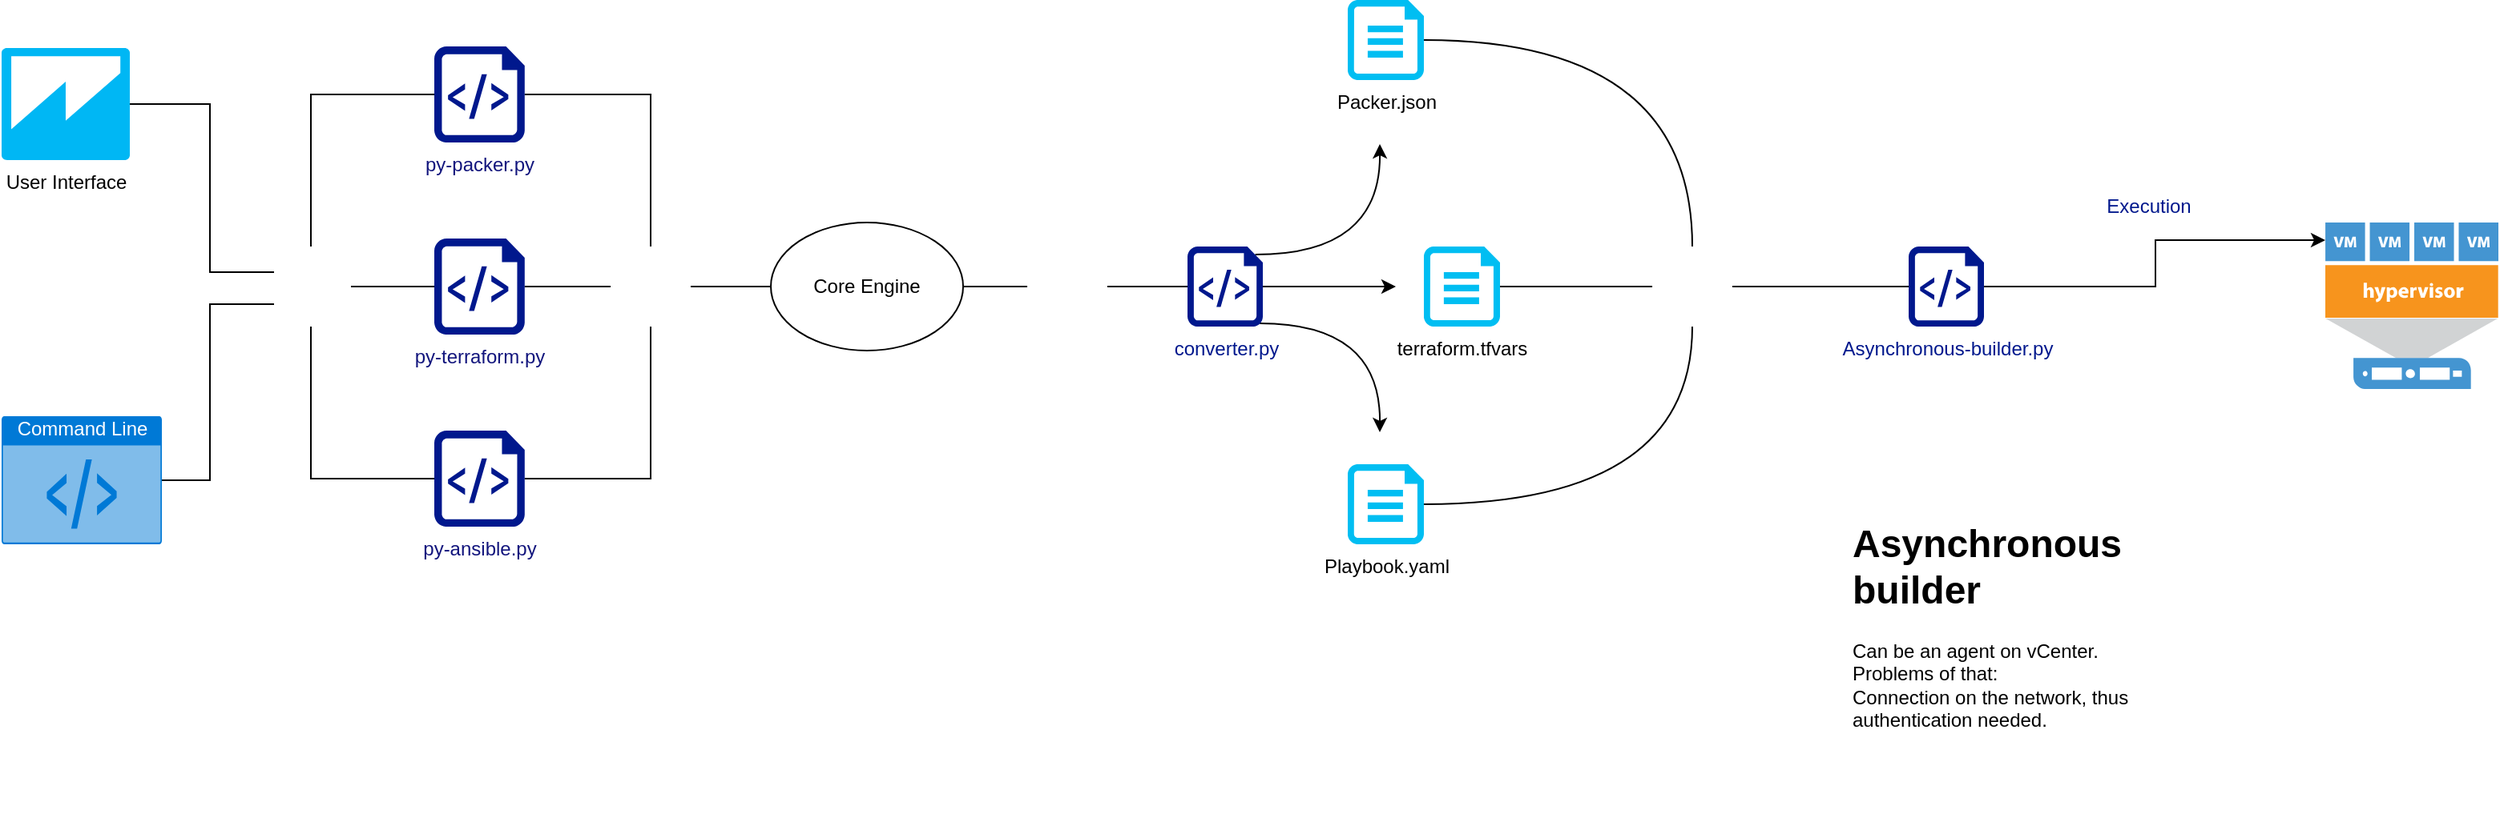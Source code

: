 <mxfile version="12.6.7" type="device"><diagram id="L0WAYH5a-k5SC-V-reeK" name="Page-1"><mxGraphModel dx="1636" dy="514" grid="1" gridSize="10" guides="1" tooltips="1" connect="1" arrows="1" fold="1" page="1" pageScale="1" pageWidth="850" pageHeight="1100" math="0" shadow="0"><root><mxCell id="0"/><mxCell id="1" parent="0"/><mxCell id="9YdbkgMg0vnncBdgc902-27" style="edgeStyle=orthogonalEdgeStyle;rounded=0;orthogonalLoop=1;jettySize=auto;html=1;exitX=1;exitY=0.5;exitDx=0;exitDy=0;entryX=0;entryY=0.5;entryDx=0;entryDy=0;endArrow=none;endFill=0;" edge="1" parent="1" source="9YdbkgMg0vnncBdgc902-1" target="9YdbkgMg0vnncBdgc902-26"><mxGeometry relative="1" as="geometry"/></mxCell><mxCell id="9YdbkgMg0vnncBdgc902-1" value="Core Engine" style="ellipse;whiteSpace=wrap;html=1;" vertex="1" parent="1"><mxGeometry x="180" y="159" width="120" height="80" as="geometry"/></mxCell><mxCell id="9YdbkgMg0vnncBdgc902-9" style="edgeStyle=orthogonalEdgeStyle;rounded=0;orthogonalLoop=1;jettySize=auto;html=1;endArrow=none;endFill=0;" edge="1" parent="1" source="9YdbkgMg0vnncBdgc902-3"><mxGeometry relative="1" as="geometry"><mxPoint x="-130" y="190" as="targetPoint"/><Array as="points"><mxPoint x="-170" y="85"/><mxPoint x="-170" y="190"/><mxPoint x="-130" y="190"/></Array></mxGeometry></mxCell><mxCell id="9YdbkgMg0vnncBdgc902-3" value="User Interface" style="outlineConnect=0;dashed=0;verticalLabelPosition=bottom;verticalAlign=top;align=center;html=1;shape=mxgraph.aws3.quicksight;fillColor=#00B7F4;gradientColor=none;" vertex="1" parent="1"><mxGeometry x="-300" y="50" width="80" height="70" as="geometry"/></mxCell><mxCell id="9YdbkgMg0vnncBdgc902-10" style="edgeStyle=orthogonalEdgeStyle;rounded=0;orthogonalLoop=1;jettySize=auto;html=1;endArrow=none;endFill=0;" edge="1" parent="1" source="9YdbkgMg0vnncBdgc902-4"><mxGeometry relative="1" as="geometry"><mxPoint x="-130" y="210" as="targetPoint"/><Array as="points"><mxPoint x="-170" y="320"/><mxPoint x="-170" y="210"/></Array></mxGeometry></mxCell><mxCell id="9YdbkgMg0vnncBdgc902-4" value="Command Line" style="html=1;strokeColor=none;fillColor=#0079D6;labelPosition=center;verticalLabelPosition=middle;verticalAlign=top;align=center;fontSize=12;outlineConnect=0;spacingTop=-6;fontColor=#FFFFFF;shape=mxgraph.sitemap.script;" vertex="1" parent="1"><mxGeometry x="-300" y="280" width="100" height="80" as="geometry"/></mxCell><mxCell id="9YdbkgMg0vnncBdgc902-18" style="edgeStyle=orthogonalEdgeStyle;rounded=0;orthogonalLoop=1;jettySize=auto;html=1;exitX=1;exitY=0.5;exitDx=0;exitDy=0;exitPerimeter=0;entryX=0.5;entryY=0;entryDx=0;entryDy=0;endArrow=none;endFill=0;" edge="1" parent="1" source="9YdbkgMg0vnncBdgc902-5" target="9YdbkgMg0vnncBdgc902-15"><mxGeometry relative="1" as="geometry"/></mxCell><mxCell id="9YdbkgMg0vnncBdgc902-22" style="edgeStyle=orthogonalEdgeStyle;rounded=0;orthogonalLoop=1;jettySize=auto;html=1;entryX=0.5;entryY=0;entryDx=0;entryDy=0;endArrow=none;endFill=0;" edge="1" parent="1" source="9YdbkgMg0vnncBdgc902-5" target="9YdbkgMg0vnncBdgc902-11"><mxGeometry relative="1" as="geometry"/></mxCell><mxCell id="9YdbkgMg0vnncBdgc902-5" value="&lt;font color=&quot;#12157d&quot;&gt;py-packer.py&lt;/font&gt;" style="aspect=fixed;pointerEvents=1;shadow=0;dashed=0;html=1;strokeColor=none;labelPosition=center;verticalLabelPosition=bottom;verticalAlign=top;align=center;fillColor=#00188D;shape=mxgraph.azure.script_file" vertex="1" parent="1"><mxGeometry x="-30" y="49" width="56.4" height="60" as="geometry"/></mxCell><mxCell id="9YdbkgMg0vnncBdgc902-19" style="edgeStyle=orthogonalEdgeStyle;rounded=0;orthogonalLoop=1;jettySize=auto;html=1;exitX=1;exitY=0.5;exitDx=0;exitDy=0;exitPerimeter=0;endArrow=none;endFill=0;" edge="1" parent="1" source="9YdbkgMg0vnncBdgc902-6" target="9YdbkgMg0vnncBdgc902-15"><mxGeometry relative="1" as="geometry"/></mxCell><mxCell id="9YdbkgMg0vnncBdgc902-23" style="edgeStyle=orthogonalEdgeStyle;rounded=0;orthogonalLoop=1;jettySize=auto;html=1;exitX=0;exitY=0.5;exitDx=0;exitDy=0;exitPerimeter=0;entryX=1;entryY=0.5;entryDx=0;entryDy=0;endArrow=none;endFill=0;" edge="1" parent="1" source="9YdbkgMg0vnncBdgc902-6" target="9YdbkgMg0vnncBdgc902-11"><mxGeometry relative="1" as="geometry"/></mxCell><mxCell id="9YdbkgMg0vnncBdgc902-6" value="&lt;font color=&quot;#12157d&quot;&gt;py-terraform.py&lt;/font&gt;" style="aspect=fixed;pointerEvents=1;shadow=0;dashed=0;html=1;strokeColor=none;labelPosition=center;verticalLabelPosition=bottom;verticalAlign=top;align=center;fillColor=#00188D;shape=mxgraph.azure.script_file" vertex="1" parent="1"><mxGeometry x="-30" y="169" width="56.4" height="60" as="geometry"/></mxCell><mxCell id="9YdbkgMg0vnncBdgc902-20" style="edgeStyle=orthogonalEdgeStyle;rounded=0;orthogonalLoop=1;jettySize=auto;html=1;exitX=1;exitY=0.5;exitDx=0;exitDy=0;exitPerimeter=0;entryX=0.5;entryY=1;entryDx=0;entryDy=0;endArrow=none;endFill=0;" edge="1" parent="1" source="9YdbkgMg0vnncBdgc902-7" target="9YdbkgMg0vnncBdgc902-15"><mxGeometry relative="1" as="geometry"/></mxCell><mxCell id="9YdbkgMg0vnncBdgc902-24" style="edgeStyle=orthogonalEdgeStyle;rounded=0;orthogonalLoop=1;jettySize=auto;html=1;exitX=0;exitY=0.5;exitDx=0;exitDy=0;exitPerimeter=0;entryX=0.5;entryY=1;entryDx=0;entryDy=0;endArrow=none;endFill=0;" edge="1" parent="1" source="9YdbkgMg0vnncBdgc902-7" target="9YdbkgMg0vnncBdgc902-11"><mxGeometry relative="1" as="geometry"/></mxCell><mxCell id="9YdbkgMg0vnncBdgc902-7" value="&lt;font color=&quot;#12157d&quot;&gt;py-ansible.py&lt;/font&gt;" style="aspect=fixed;pointerEvents=1;shadow=0;dashed=0;html=1;strokeColor=none;labelPosition=center;verticalLabelPosition=bottom;verticalAlign=top;align=center;fillColor=#00188D;shape=mxgraph.azure.script_file" vertex="1" parent="1"><mxGeometry x="-30" y="289" width="56.4" height="60" as="geometry"/></mxCell><mxCell id="9YdbkgMg0vnncBdgc902-11" value="" style="shape=image;html=1;verticalAlign=top;verticalLabelPosition=bottom;labelBackgroundColor=#ffffff;imageAspect=0;aspect=fixed;image=https://cdn4.iconfinder.com/data/icons/logos-3/504/joomla-128.png" vertex="1" parent="1"><mxGeometry x="-132" y="174" width="50" height="50" as="geometry"/></mxCell><mxCell id="9YdbkgMg0vnncBdgc902-21" style="edgeStyle=orthogonalEdgeStyle;rounded=0;orthogonalLoop=1;jettySize=auto;html=1;exitX=1;exitY=0.5;exitDx=0;exitDy=0;entryX=0;entryY=0.5;entryDx=0;entryDy=0;endArrow=none;endFill=0;" edge="1" parent="1" source="9YdbkgMg0vnncBdgc902-15" target="9YdbkgMg0vnncBdgc902-1"><mxGeometry relative="1" as="geometry"/></mxCell><mxCell id="9YdbkgMg0vnncBdgc902-15" value="" style="shape=image;html=1;verticalAlign=top;verticalLabelPosition=bottom;labelBackgroundColor=#ffffff;imageAspect=0;aspect=fixed;image=https://cdn4.iconfinder.com/data/icons/logos-3/504/joomla-128.png" vertex="1" parent="1"><mxGeometry x="80" y="174" width="50" height="50" as="geometry"/></mxCell><mxCell id="9YdbkgMg0vnncBdgc902-30" style="edgeStyle=orthogonalEdgeStyle;rounded=0;orthogonalLoop=1;jettySize=auto;html=1;exitX=1;exitY=0.5;exitDx=0;exitDy=0;entryX=0;entryY=0.5;entryDx=0;entryDy=0;entryPerimeter=0;endArrow=none;endFill=0;" edge="1" parent="1" source="9YdbkgMg0vnncBdgc902-26" target="9YdbkgMg0vnncBdgc902-28"><mxGeometry relative="1" as="geometry"/></mxCell><mxCell id="9YdbkgMg0vnncBdgc902-26" value="" style="shape=image;html=1;verticalAlign=top;verticalLabelPosition=bottom;labelBackgroundColor=#ffffff;imageAspect=0;aspect=fixed;image=https://cdn4.iconfinder.com/data/icons/logos-3/504/joomla-128.png" vertex="1" parent="1"><mxGeometry x="340" y="174" width="50" height="50" as="geometry"/></mxCell><mxCell id="9YdbkgMg0vnncBdgc902-34" style="edgeStyle=orthogonalEdgeStyle;orthogonalLoop=1;jettySize=auto;html=1;exitX=0.9;exitY=0.1;exitDx=0;exitDy=0;exitPerimeter=0;endArrow=classic;endFill=1;curved=1;" edge="1" parent="1" source="9YdbkgMg0vnncBdgc902-28"><mxGeometry relative="1" as="geometry"><mxPoint x="560" y="110" as="targetPoint"/></mxGeometry></mxCell><mxCell id="9YdbkgMg0vnncBdgc902-35" style="edgeStyle=orthogonalEdgeStyle;curved=1;orthogonalLoop=1;jettySize=auto;html=1;exitX=0.96;exitY=0.96;exitDx=0;exitDy=0;exitPerimeter=0;endArrow=classic;endFill=1;" edge="1" parent="1" source="9YdbkgMg0vnncBdgc902-28"><mxGeometry relative="1" as="geometry"><mxPoint x="560" y="290" as="targetPoint"/></mxGeometry></mxCell><mxCell id="9YdbkgMg0vnncBdgc902-28" value="&lt;font color=&quot;#00188d&quot;&gt;converter.py&lt;/font&gt;" style="aspect=fixed;pointerEvents=1;shadow=0;dashed=0;html=1;strokeColor=none;labelPosition=center;verticalLabelPosition=bottom;verticalAlign=top;align=center;fillColor=#00188D;shape=mxgraph.azure.script_file" vertex="1" parent="1"><mxGeometry x="440" y="174" width="47" height="50" as="geometry"/></mxCell><mxCell id="9YdbkgMg0vnncBdgc902-31" value="" style="endArrow=classic;html=1;exitX=1;exitY=0.5;exitDx=0;exitDy=0;exitPerimeter=0;" edge="1" parent="1" source="9YdbkgMg0vnncBdgc902-28"><mxGeometry width="50" height="50" relative="1" as="geometry"><mxPoint x="590" y="210" as="sourcePoint"/><mxPoint x="570" y="199" as="targetPoint"/></mxGeometry></mxCell><mxCell id="9YdbkgMg0vnncBdgc902-42" style="edgeStyle=orthogonalEdgeStyle;curved=1;orthogonalLoop=1;jettySize=auto;html=1;exitX=1;exitY=0.5;exitDx=0;exitDy=0;exitPerimeter=0;entryX=0;entryY=0.5;entryDx=0;entryDy=0;endArrow=none;endFill=0;" edge="1" parent="1" source="9YdbkgMg0vnncBdgc902-36" target="9YdbkgMg0vnncBdgc902-39"><mxGeometry relative="1" as="geometry"/></mxCell><mxCell id="9YdbkgMg0vnncBdgc902-36" value="terraform.tfvars" style="verticalLabelPosition=bottom;html=1;verticalAlign=top;align=center;strokeColor=none;fillColor=#00BEF2;shape=mxgraph.azure.cloud_services_configuration_file;pointerEvents=1;" vertex="1" parent="1"><mxGeometry x="587.5" y="174" width="47.5" height="50" as="geometry"/></mxCell><mxCell id="9YdbkgMg0vnncBdgc902-41" style="edgeStyle=orthogonalEdgeStyle;curved=1;orthogonalLoop=1;jettySize=auto;html=1;exitX=1;exitY=0.5;exitDx=0;exitDy=0;exitPerimeter=0;entryX=0.5;entryY=0;entryDx=0;entryDy=0;endArrow=none;endFill=0;" edge="1" parent="1" source="9YdbkgMg0vnncBdgc902-37" target="9YdbkgMg0vnncBdgc902-39"><mxGeometry relative="1" as="geometry"/></mxCell><mxCell id="9YdbkgMg0vnncBdgc902-37" value="Packer.json" style="verticalLabelPosition=bottom;html=1;verticalAlign=top;align=center;strokeColor=none;fillColor=#00BEF2;shape=mxgraph.azure.cloud_services_configuration_file;pointerEvents=1;" vertex="1" parent="1"><mxGeometry x="540" y="20" width="47.5" height="50" as="geometry"/></mxCell><mxCell id="9YdbkgMg0vnncBdgc902-43" style="edgeStyle=orthogonalEdgeStyle;curved=1;orthogonalLoop=1;jettySize=auto;html=1;exitX=1;exitY=0.5;exitDx=0;exitDy=0;exitPerimeter=0;entryX=0.5;entryY=1;entryDx=0;entryDy=0;endArrow=none;endFill=0;" edge="1" parent="1" source="9YdbkgMg0vnncBdgc902-38" target="9YdbkgMg0vnncBdgc902-39"><mxGeometry relative="1" as="geometry"/></mxCell><mxCell id="9YdbkgMg0vnncBdgc902-38" value="Playbook.yaml" style="verticalLabelPosition=bottom;html=1;verticalAlign=top;align=center;strokeColor=none;fillColor=#00BEF2;shape=mxgraph.azure.cloud_services_configuration_file;pointerEvents=1;" vertex="1" parent="1"><mxGeometry x="540" y="310" width="47.5" height="50" as="geometry"/></mxCell><mxCell id="9YdbkgMg0vnncBdgc902-45" style="edgeStyle=orthogonalEdgeStyle;curved=1;orthogonalLoop=1;jettySize=auto;html=1;exitX=1;exitY=0.5;exitDx=0;exitDy=0;entryX=0;entryY=0.5;entryDx=0;entryDy=0;entryPerimeter=0;endArrow=none;endFill=0;" edge="1" parent="1" source="9YdbkgMg0vnncBdgc902-39" target="9YdbkgMg0vnncBdgc902-44"><mxGeometry relative="1" as="geometry"/></mxCell><mxCell id="9YdbkgMg0vnncBdgc902-39" value="" style="shape=image;html=1;verticalAlign=top;verticalLabelPosition=bottom;labelBackgroundColor=#ffffff;imageAspect=0;aspect=fixed;image=https://cdn4.iconfinder.com/data/icons/logos-3/504/joomla-128.png" vertex="1" parent="1"><mxGeometry x="730" y="174" width="50" height="50" as="geometry"/></mxCell><mxCell id="9YdbkgMg0vnncBdgc902-50" style="edgeStyle=orthogonalEdgeStyle;orthogonalLoop=1;jettySize=auto;html=1;endArrow=classic;endFill=1;rounded=0;" edge="1" parent="1" source="9YdbkgMg0vnncBdgc902-44" target="9YdbkgMg0vnncBdgc902-48"><mxGeometry relative="1" as="geometry"><mxPoint x="1030" y="110" as="targetPoint"/><Array as="points"><mxPoint x="1044" y="199"/><mxPoint x="1044" y="170"/></Array></mxGeometry></mxCell><mxCell id="9YdbkgMg0vnncBdgc902-44" value="&lt;font color=&quot;#00188d&quot;&gt;Asynchronous-builder.py&lt;/font&gt;" style="aspect=fixed;pointerEvents=1;shadow=0;dashed=0;html=1;strokeColor=none;labelPosition=center;verticalLabelPosition=bottom;verticalAlign=top;align=center;fillColor=#00188D;shape=mxgraph.azure.script_file" vertex="1" parent="1"><mxGeometry x="890" y="174" width="47" height="50" as="geometry"/></mxCell><mxCell id="9YdbkgMg0vnncBdgc902-46" value="&lt;h1&gt;Asynchronous builder&lt;/h1&gt;&lt;p&gt;Can be an agent on vCenter.&lt;br&gt;Problems of that:&amp;nbsp;&lt;br&gt;Connection on the network, thus authentication needed.&lt;/p&gt;&lt;p&gt;&lt;br&gt;&lt;/p&gt;" style="text;html=1;strokeColor=none;fillColor=none;spacing=5;spacingTop=-20;whiteSpace=wrap;overflow=hidden;rounded=0;" vertex="1" parent="1"><mxGeometry x="850" y="340" width="210" height="190" as="geometry"/></mxCell><mxCell id="9YdbkgMg0vnncBdgc902-48" value="" style="pointerEvents=1;shadow=0;dashed=0;html=1;strokeColor=none;fillColor=#4495D1;labelPosition=center;verticalLabelPosition=bottom;verticalAlign=top;align=center;outlineConnect=0;shape=mxgraph.veeam.virtual_host;" vertex="1" parent="1"><mxGeometry x="1150" y="159" width="108" height="104" as="geometry"/></mxCell><mxCell id="9YdbkgMg0vnncBdgc902-51" value="&lt;font color=&quot;#00188d&quot;&gt;Execution&lt;/font&gt;" style="text;html=1;strokeColor=none;fillColor=none;align=center;verticalAlign=middle;whiteSpace=wrap;rounded=0;" vertex="1" parent="1"><mxGeometry x="1020" y="139" width="40" height="20" as="geometry"/></mxCell></root></mxGraphModel></diagram></mxfile>